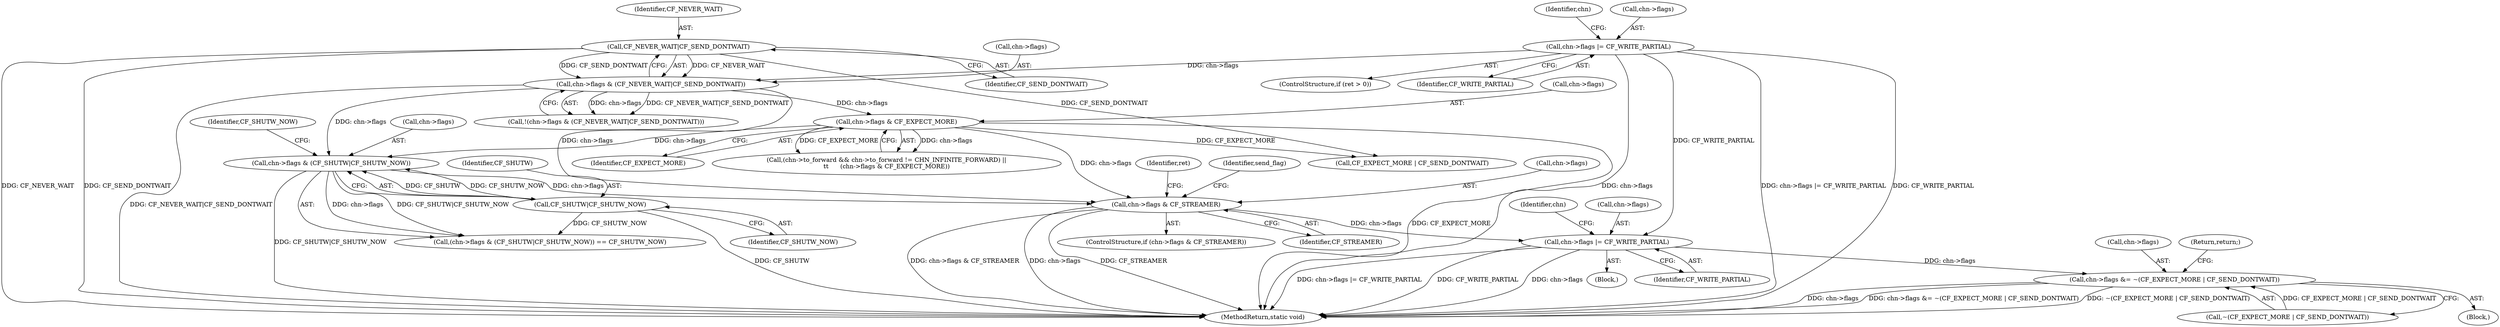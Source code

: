digraph "1_haproxy_b4d05093bc89f71377230228007e69a1434c1a0c_1@del" {
"1000260" [label="(Call,chn->flags |= CF_WRITE_PARTIAL)"];
"1000239" [label="(Call,chn->flags & CF_STREAMER)"];
"1000227" [label="(Call,chn->flags & (CF_SHUTW|CF_SHUTW_NOW))"];
"1000221" [label="(Call,chn->flags & CF_EXPECT_MORE)"];
"1000204" [label="(Call,chn->flags & (CF_NEVER_WAIT|CF_SEND_DONTWAIT))"];
"1000143" [label="(Call,chn->flags |= CF_WRITE_PARTIAL)"];
"1000208" [label="(Call,CF_NEVER_WAIT|CF_SEND_DONTWAIT)"];
"1000231" [label="(Call,CF_SHUTW|CF_SHUTW_NOW)"];
"1000273" [label="(Call,chn->flags &= ~(CF_EXPECT_MORE | CF_SEND_DONTWAIT))"];
"1000208" [label="(Call,CF_NEVER_WAIT|CF_SEND_DONTWAIT)"];
"1000259" [label="(Block,)"];
"1000248" [label="(Identifier,ret)"];
"1000204" [label="(Call,chn->flags & (CF_NEVER_WAIT|CF_SEND_DONTWAIT))"];
"1000225" [label="(Identifier,CF_EXPECT_MORE)"];
"1000272" [label="(Block,)"];
"1000277" [label="(Call,~(CF_EXPECT_MORE | CF_SEND_DONTWAIT))"];
"1000273" [label="(Call,chn->flags &= ~(CF_EXPECT_MORE | CF_SEND_DONTWAIT))"];
"1000227" [label="(Call,chn->flags & (CF_SHUTW|CF_SHUTW_NOW))"];
"1000205" [label="(Call,chn->flags)"];
"1000231" [label="(Call,CF_SHUTW|CF_SHUTW_NOW)"];
"1000274" [label="(Call,chn->flags)"];
"1000144" [label="(Call,chn->flags)"];
"1000245" [label="(Identifier,send_flag)"];
"1000260" [label="(Call,chn->flags |= CF_WRITE_PARTIAL)"];
"1000226" [label="(Call,(chn->flags & (CF_SHUTW|CF_SHUTW_NOW)) == CF_SHUTW_NOW)"];
"1000147" [label="(Identifier,CF_WRITE_PARTIAL)"];
"1000209" [label="(Identifier,CF_NEVER_WAIT)"];
"1000261" [label="(Call,chn->flags)"];
"1000240" [label="(Call,chn->flags)"];
"1000264" [label="(Identifier,CF_WRITE_PARTIAL)"];
"1000239" [label="(Call,chn->flags & CF_STREAMER)"];
"1000232" [label="(Identifier,CF_SHUTW)"];
"1000203" [label="(Call,!(chn->flags & (CF_NEVER_WAIT|CF_SEND_DONTWAIT)))"];
"1000238" [label="(ControlStructure,if (chn->flags & CF_STREAMER))"];
"1000269" [label="(Identifier,chn)"];
"1000243" [label="(Identifier,CF_STREAMER)"];
"1000152" [label="(Identifier,chn)"];
"1000139" [label="(ControlStructure,if (ret > 0))"];
"1000282" [label="(MethodReturn,static void)"];
"1000221" [label="(Call,chn->flags & CF_EXPECT_MORE)"];
"1000222" [label="(Call,chn->flags)"];
"1000210" [label="(Identifier,CF_SEND_DONTWAIT)"];
"1000228" [label="(Call,chn->flags)"];
"1000281" [label="(Return,return;)"];
"1000143" [label="(Call,chn->flags |= CF_WRITE_PARTIAL)"];
"1000211" [label="(Call,(chn->to_forward && chn->to_forward != CHN_INFINITE_FORWARD) ||\n\t\t      (chn->flags & CF_EXPECT_MORE))"];
"1000278" [label="(Call,CF_EXPECT_MORE | CF_SEND_DONTWAIT)"];
"1000233" [label="(Identifier,CF_SHUTW_NOW)"];
"1000234" [label="(Identifier,CF_SHUTW_NOW)"];
"1000260" -> "1000259"  [label="AST: "];
"1000260" -> "1000264"  [label="CFG: "];
"1000261" -> "1000260"  [label="AST: "];
"1000264" -> "1000260"  [label="AST: "];
"1000269" -> "1000260"  [label="CFG: "];
"1000260" -> "1000282"  [label="DDG: chn->flags |= CF_WRITE_PARTIAL"];
"1000260" -> "1000282"  [label="DDG: CF_WRITE_PARTIAL"];
"1000260" -> "1000282"  [label="DDG: chn->flags"];
"1000239" -> "1000260"  [label="DDG: chn->flags"];
"1000143" -> "1000260"  [label="DDG: CF_WRITE_PARTIAL"];
"1000260" -> "1000273"  [label="DDG: chn->flags"];
"1000239" -> "1000238"  [label="AST: "];
"1000239" -> "1000243"  [label="CFG: "];
"1000240" -> "1000239"  [label="AST: "];
"1000243" -> "1000239"  [label="AST: "];
"1000245" -> "1000239"  [label="CFG: "];
"1000248" -> "1000239"  [label="CFG: "];
"1000239" -> "1000282"  [label="DDG: chn->flags & CF_STREAMER"];
"1000239" -> "1000282"  [label="DDG: chn->flags"];
"1000239" -> "1000282"  [label="DDG: CF_STREAMER"];
"1000227" -> "1000239"  [label="DDG: chn->flags"];
"1000221" -> "1000239"  [label="DDG: chn->flags"];
"1000204" -> "1000239"  [label="DDG: chn->flags"];
"1000227" -> "1000226"  [label="AST: "];
"1000227" -> "1000231"  [label="CFG: "];
"1000228" -> "1000227"  [label="AST: "];
"1000231" -> "1000227"  [label="AST: "];
"1000234" -> "1000227"  [label="CFG: "];
"1000227" -> "1000282"  [label="DDG: CF_SHUTW|CF_SHUTW_NOW"];
"1000227" -> "1000226"  [label="DDG: chn->flags"];
"1000227" -> "1000226"  [label="DDG: CF_SHUTW|CF_SHUTW_NOW"];
"1000221" -> "1000227"  [label="DDG: chn->flags"];
"1000204" -> "1000227"  [label="DDG: chn->flags"];
"1000231" -> "1000227"  [label="DDG: CF_SHUTW"];
"1000231" -> "1000227"  [label="DDG: CF_SHUTW_NOW"];
"1000221" -> "1000211"  [label="AST: "];
"1000221" -> "1000225"  [label="CFG: "];
"1000222" -> "1000221"  [label="AST: "];
"1000225" -> "1000221"  [label="AST: "];
"1000211" -> "1000221"  [label="CFG: "];
"1000221" -> "1000282"  [label="DDG: CF_EXPECT_MORE"];
"1000221" -> "1000211"  [label="DDG: chn->flags"];
"1000221" -> "1000211"  [label="DDG: CF_EXPECT_MORE"];
"1000204" -> "1000221"  [label="DDG: chn->flags"];
"1000221" -> "1000278"  [label="DDG: CF_EXPECT_MORE"];
"1000204" -> "1000203"  [label="AST: "];
"1000204" -> "1000208"  [label="CFG: "];
"1000205" -> "1000204"  [label="AST: "];
"1000208" -> "1000204"  [label="AST: "];
"1000203" -> "1000204"  [label="CFG: "];
"1000204" -> "1000282"  [label="DDG: CF_NEVER_WAIT|CF_SEND_DONTWAIT"];
"1000204" -> "1000203"  [label="DDG: chn->flags"];
"1000204" -> "1000203"  [label="DDG: CF_NEVER_WAIT|CF_SEND_DONTWAIT"];
"1000143" -> "1000204"  [label="DDG: chn->flags"];
"1000208" -> "1000204"  [label="DDG: CF_NEVER_WAIT"];
"1000208" -> "1000204"  [label="DDG: CF_SEND_DONTWAIT"];
"1000143" -> "1000139"  [label="AST: "];
"1000143" -> "1000147"  [label="CFG: "];
"1000144" -> "1000143"  [label="AST: "];
"1000147" -> "1000143"  [label="AST: "];
"1000152" -> "1000143"  [label="CFG: "];
"1000143" -> "1000282"  [label="DDG: chn->flags"];
"1000143" -> "1000282"  [label="DDG: chn->flags |= CF_WRITE_PARTIAL"];
"1000143" -> "1000282"  [label="DDG: CF_WRITE_PARTIAL"];
"1000208" -> "1000210"  [label="CFG: "];
"1000209" -> "1000208"  [label="AST: "];
"1000210" -> "1000208"  [label="AST: "];
"1000208" -> "1000282"  [label="DDG: CF_NEVER_WAIT"];
"1000208" -> "1000282"  [label="DDG: CF_SEND_DONTWAIT"];
"1000208" -> "1000278"  [label="DDG: CF_SEND_DONTWAIT"];
"1000231" -> "1000233"  [label="CFG: "];
"1000232" -> "1000231"  [label="AST: "];
"1000233" -> "1000231"  [label="AST: "];
"1000231" -> "1000282"  [label="DDG: CF_SHUTW"];
"1000231" -> "1000226"  [label="DDG: CF_SHUTW_NOW"];
"1000273" -> "1000272"  [label="AST: "];
"1000273" -> "1000277"  [label="CFG: "];
"1000274" -> "1000273"  [label="AST: "];
"1000277" -> "1000273"  [label="AST: "];
"1000281" -> "1000273"  [label="CFG: "];
"1000273" -> "1000282"  [label="DDG: chn->flags"];
"1000273" -> "1000282"  [label="DDG: chn->flags &= ~(CF_EXPECT_MORE | CF_SEND_DONTWAIT)"];
"1000273" -> "1000282"  [label="DDG: ~(CF_EXPECT_MORE | CF_SEND_DONTWAIT)"];
"1000277" -> "1000273"  [label="DDG: CF_EXPECT_MORE | CF_SEND_DONTWAIT"];
}
